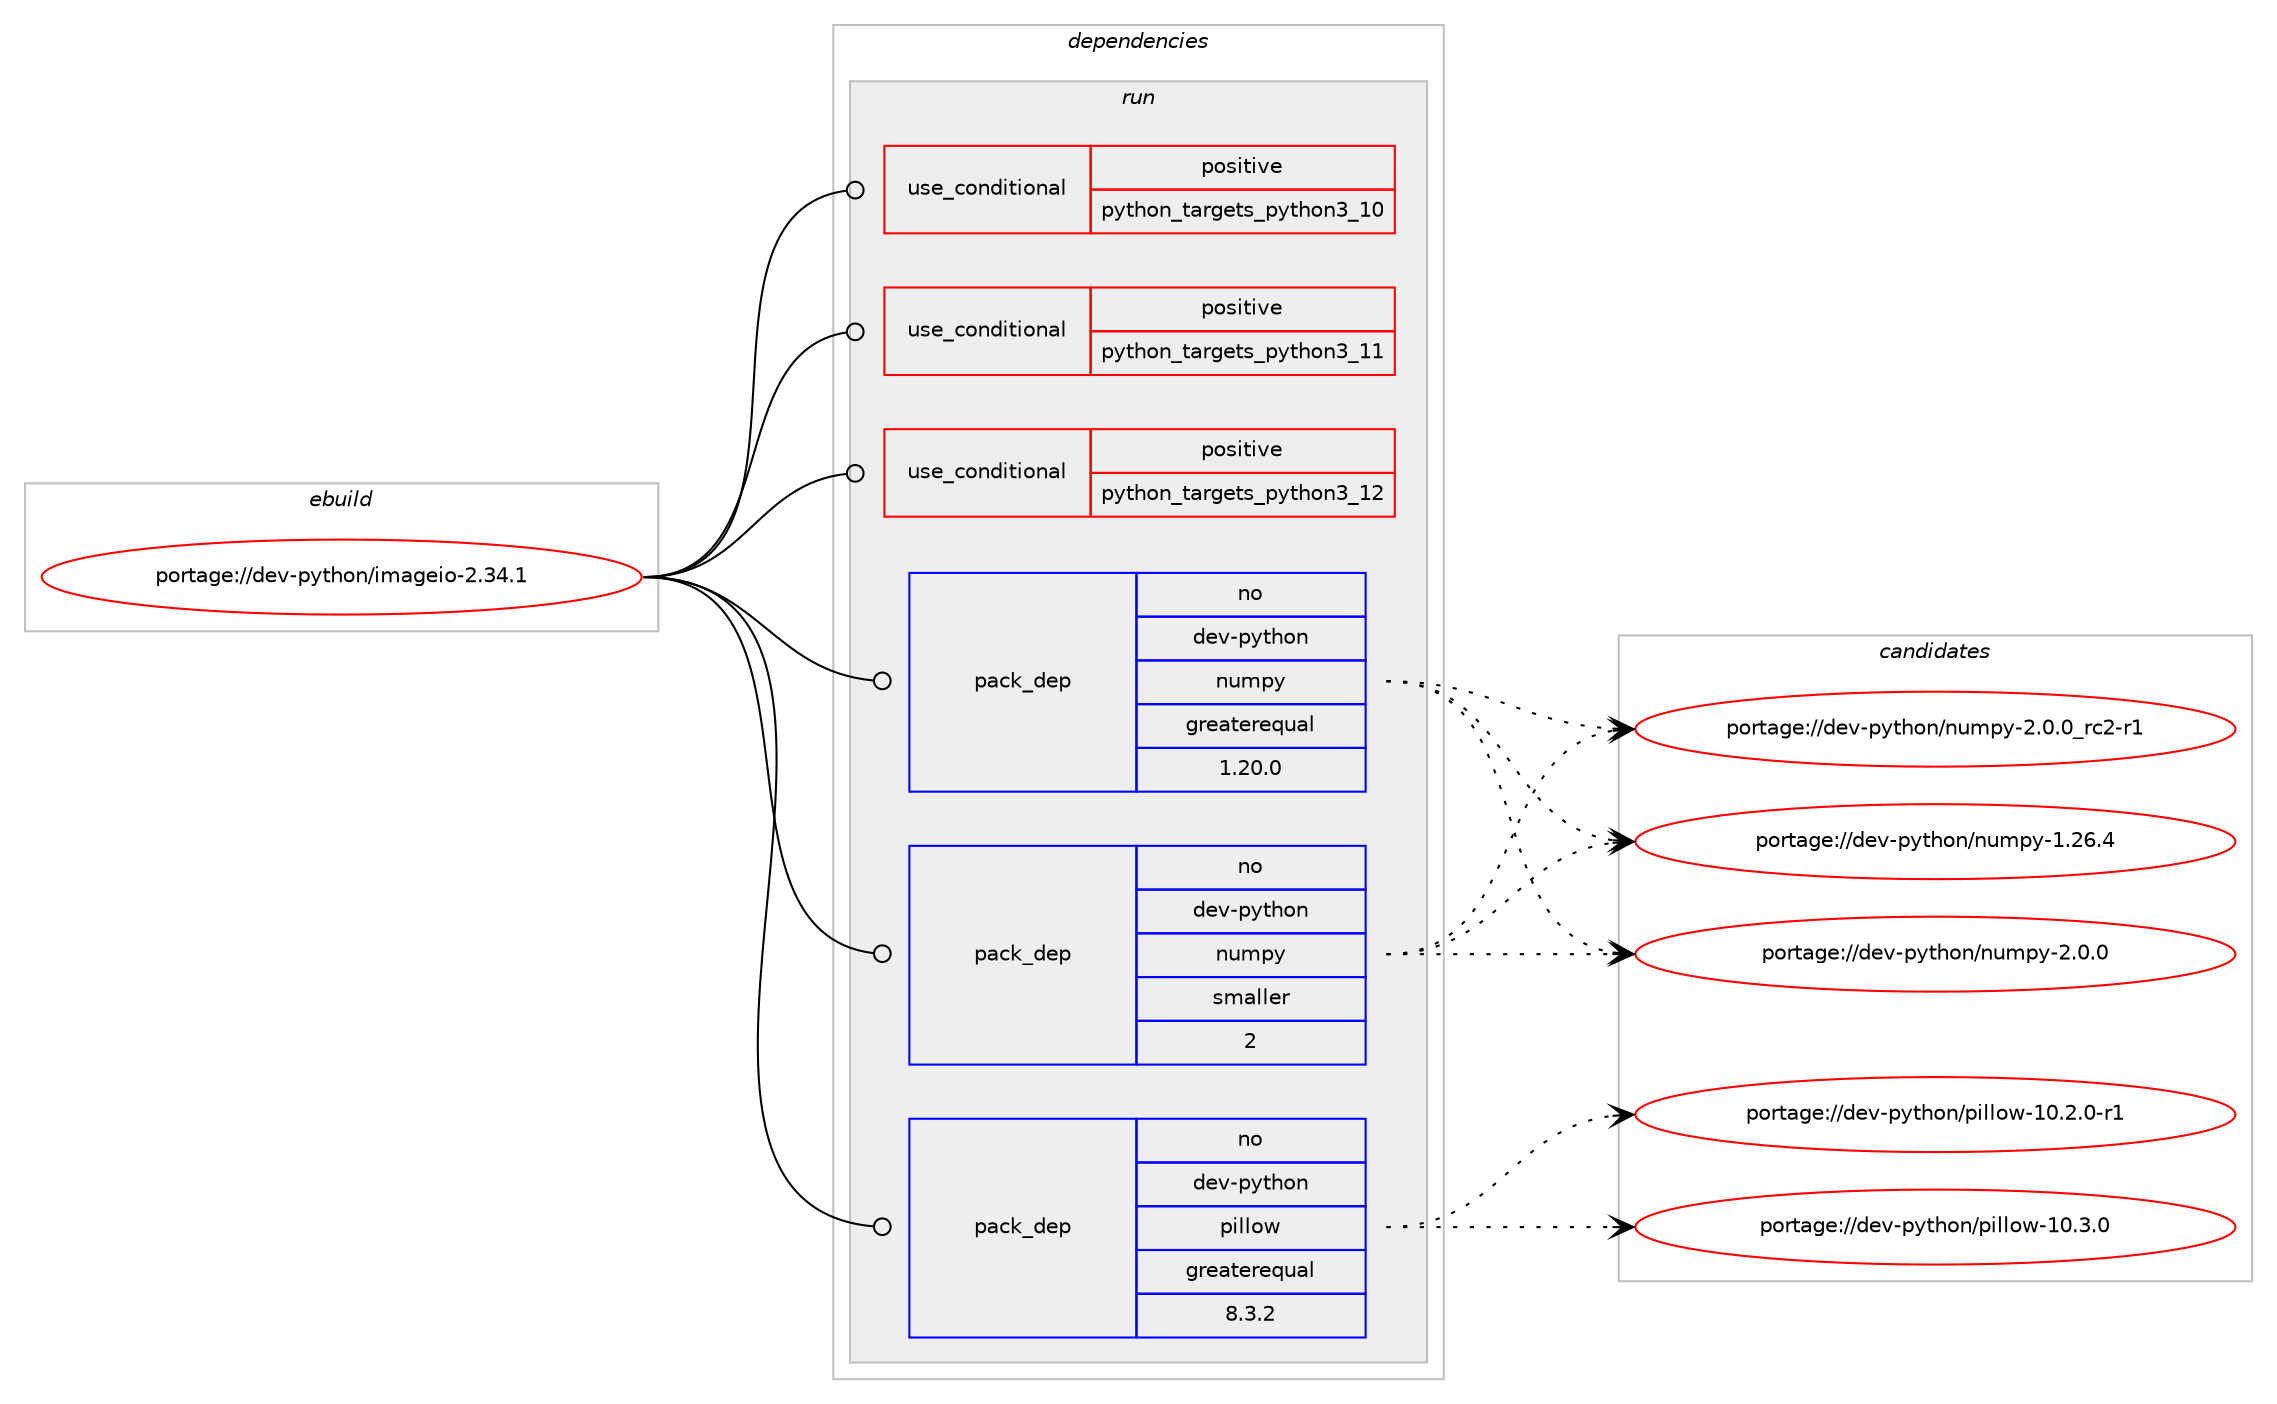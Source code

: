 digraph prolog {

# *************
# Graph options
# *************

newrank=true;
concentrate=true;
compound=true;
graph [rankdir=LR,fontname=Helvetica,fontsize=10,ranksep=1.5];#, ranksep=2.5, nodesep=0.2];
edge  [arrowhead=vee];
node  [fontname=Helvetica,fontsize=10];

# **********
# The ebuild
# **********

subgraph cluster_leftcol {
color=gray;
rank=same;
label=<<i>ebuild</i>>;
id [label="portage://dev-python/imageio-2.34.1", color=red, width=4, href="../dev-python/imageio-2.34.1.svg"];
}

# ****************
# The dependencies
# ****************

subgraph cluster_midcol {
color=gray;
label=<<i>dependencies</i>>;
subgraph cluster_compile {
fillcolor="#eeeeee";
style=filled;
label=<<i>compile</i>>;
}
subgraph cluster_compileandrun {
fillcolor="#eeeeee";
style=filled;
label=<<i>compile and run</i>>;
}
subgraph cluster_run {
fillcolor="#eeeeee";
style=filled;
label=<<i>run</i>>;
subgraph cond32591 {
dependency74380 [label=<<TABLE BORDER="0" CELLBORDER="1" CELLSPACING="0" CELLPADDING="4"><TR><TD ROWSPAN="3" CELLPADDING="10">use_conditional</TD></TR><TR><TD>positive</TD></TR><TR><TD>python_targets_python3_10</TD></TR></TABLE>>, shape=none, color=red];
# *** BEGIN UNKNOWN DEPENDENCY TYPE (TODO) ***
# dependency74380 -> package_dependency(portage://dev-python/imageio-2.34.1,run,no,dev-lang,python,none,[,,],[slot(3.10)],[])
# *** END UNKNOWN DEPENDENCY TYPE (TODO) ***

}
id:e -> dependency74380:w [weight=20,style="solid",arrowhead="odot"];
subgraph cond32592 {
dependency74381 [label=<<TABLE BORDER="0" CELLBORDER="1" CELLSPACING="0" CELLPADDING="4"><TR><TD ROWSPAN="3" CELLPADDING="10">use_conditional</TD></TR><TR><TD>positive</TD></TR><TR><TD>python_targets_python3_11</TD></TR></TABLE>>, shape=none, color=red];
# *** BEGIN UNKNOWN DEPENDENCY TYPE (TODO) ***
# dependency74381 -> package_dependency(portage://dev-python/imageio-2.34.1,run,no,dev-lang,python,none,[,,],[slot(3.11)],[])
# *** END UNKNOWN DEPENDENCY TYPE (TODO) ***

}
id:e -> dependency74381:w [weight=20,style="solid",arrowhead="odot"];
subgraph cond32593 {
dependency74382 [label=<<TABLE BORDER="0" CELLBORDER="1" CELLSPACING="0" CELLPADDING="4"><TR><TD ROWSPAN="3" CELLPADDING="10">use_conditional</TD></TR><TR><TD>positive</TD></TR><TR><TD>python_targets_python3_12</TD></TR></TABLE>>, shape=none, color=red];
# *** BEGIN UNKNOWN DEPENDENCY TYPE (TODO) ***
# dependency74382 -> package_dependency(portage://dev-python/imageio-2.34.1,run,no,dev-lang,python,none,[,,],[slot(3.12)],[])
# *** END UNKNOWN DEPENDENCY TYPE (TODO) ***

}
id:e -> dependency74382:w [weight=20,style="solid",arrowhead="odot"];
subgraph pack40574 {
dependency74383 [label=<<TABLE BORDER="0" CELLBORDER="1" CELLSPACING="0" CELLPADDING="4" WIDTH="220"><TR><TD ROWSPAN="6" CELLPADDING="30">pack_dep</TD></TR><TR><TD WIDTH="110">no</TD></TR><TR><TD>dev-python</TD></TR><TR><TD>numpy</TD></TR><TR><TD>greaterequal</TD></TR><TR><TD>1.20.0</TD></TR></TABLE>>, shape=none, color=blue];
}
id:e -> dependency74383:w [weight=20,style="solid",arrowhead="odot"];
subgraph pack40575 {
dependency74384 [label=<<TABLE BORDER="0" CELLBORDER="1" CELLSPACING="0" CELLPADDING="4" WIDTH="220"><TR><TD ROWSPAN="6" CELLPADDING="30">pack_dep</TD></TR><TR><TD WIDTH="110">no</TD></TR><TR><TD>dev-python</TD></TR><TR><TD>numpy</TD></TR><TR><TD>smaller</TD></TR><TR><TD>2</TD></TR></TABLE>>, shape=none, color=blue];
}
id:e -> dependency74384:w [weight=20,style="solid",arrowhead="odot"];
subgraph pack40576 {
dependency74385 [label=<<TABLE BORDER="0" CELLBORDER="1" CELLSPACING="0" CELLPADDING="4" WIDTH="220"><TR><TD ROWSPAN="6" CELLPADDING="30">pack_dep</TD></TR><TR><TD WIDTH="110">no</TD></TR><TR><TD>dev-python</TD></TR><TR><TD>pillow</TD></TR><TR><TD>greaterequal</TD></TR><TR><TD>8.3.2</TD></TR></TABLE>>, shape=none, color=blue];
}
id:e -> dependency74385:w [weight=20,style="solid",arrowhead="odot"];
# *** BEGIN UNKNOWN DEPENDENCY TYPE (TODO) ***
# id -> package_dependency(portage://dev-python/imageio-2.34.1,run,no,media-libs,freeimage,none,[,,],[],[])
# *** END UNKNOWN DEPENDENCY TYPE (TODO) ***

}
}

# **************
# The candidates
# **************

subgraph cluster_choices {
rank=same;
color=gray;
label=<<i>candidates</i>>;

subgraph choice40574 {
color=black;
nodesep=1;
choice100101118451121211161041111104711011710911212145494650544652 [label="portage://dev-python/numpy-1.26.4", color=red, width=4,href="../dev-python/numpy-1.26.4.svg"];
choice1001011184511212111610411111047110117109112121455046484648 [label="portage://dev-python/numpy-2.0.0", color=red, width=4,href="../dev-python/numpy-2.0.0.svg"];
choice10010111845112121116104111110471101171091121214550464846489511499504511449 [label="portage://dev-python/numpy-2.0.0_rc2-r1", color=red, width=4,href="../dev-python/numpy-2.0.0_rc2-r1.svg"];
dependency74383:e -> choice100101118451121211161041111104711011710911212145494650544652:w [style=dotted,weight="100"];
dependency74383:e -> choice1001011184511212111610411111047110117109112121455046484648:w [style=dotted,weight="100"];
dependency74383:e -> choice10010111845112121116104111110471101171091121214550464846489511499504511449:w [style=dotted,weight="100"];
}
subgraph choice40575 {
color=black;
nodesep=1;
choice100101118451121211161041111104711011710911212145494650544652 [label="portage://dev-python/numpy-1.26.4", color=red, width=4,href="../dev-python/numpy-1.26.4.svg"];
choice1001011184511212111610411111047110117109112121455046484648 [label="portage://dev-python/numpy-2.0.0", color=red, width=4,href="../dev-python/numpy-2.0.0.svg"];
choice10010111845112121116104111110471101171091121214550464846489511499504511449 [label="portage://dev-python/numpy-2.0.0_rc2-r1", color=red, width=4,href="../dev-python/numpy-2.0.0_rc2-r1.svg"];
dependency74384:e -> choice100101118451121211161041111104711011710911212145494650544652:w [style=dotted,weight="100"];
dependency74384:e -> choice1001011184511212111610411111047110117109112121455046484648:w [style=dotted,weight="100"];
dependency74384:e -> choice10010111845112121116104111110471101171091121214550464846489511499504511449:w [style=dotted,weight="100"];
}
subgraph choice40576 {
color=black;
nodesep=1;
choice1001011184511212111610411111047112105108108111119454948465046484511449 [label="portage://dev-python/pillow-10.2.0-r1", color=red, width=4,href="../dev-python/pillow-10.2.0-r1.svg"];
choice100101118451121211161041111104711210510810811111945494846514648 [label="portage://dev-python/pillow-10.3.0", color=red, width=4,href="../dev-python/pillow-10.3.0.svg"];
dependency74385:e -> choice1001011184511212111610411111047112105108108111119454948465046484511449:w [style=dotted,weight="100"];
dependency74385:e -> choice100101118451121211161041111104711210510810811111945494846514648:w [style=dotted,weight="100"];
}
}

}
